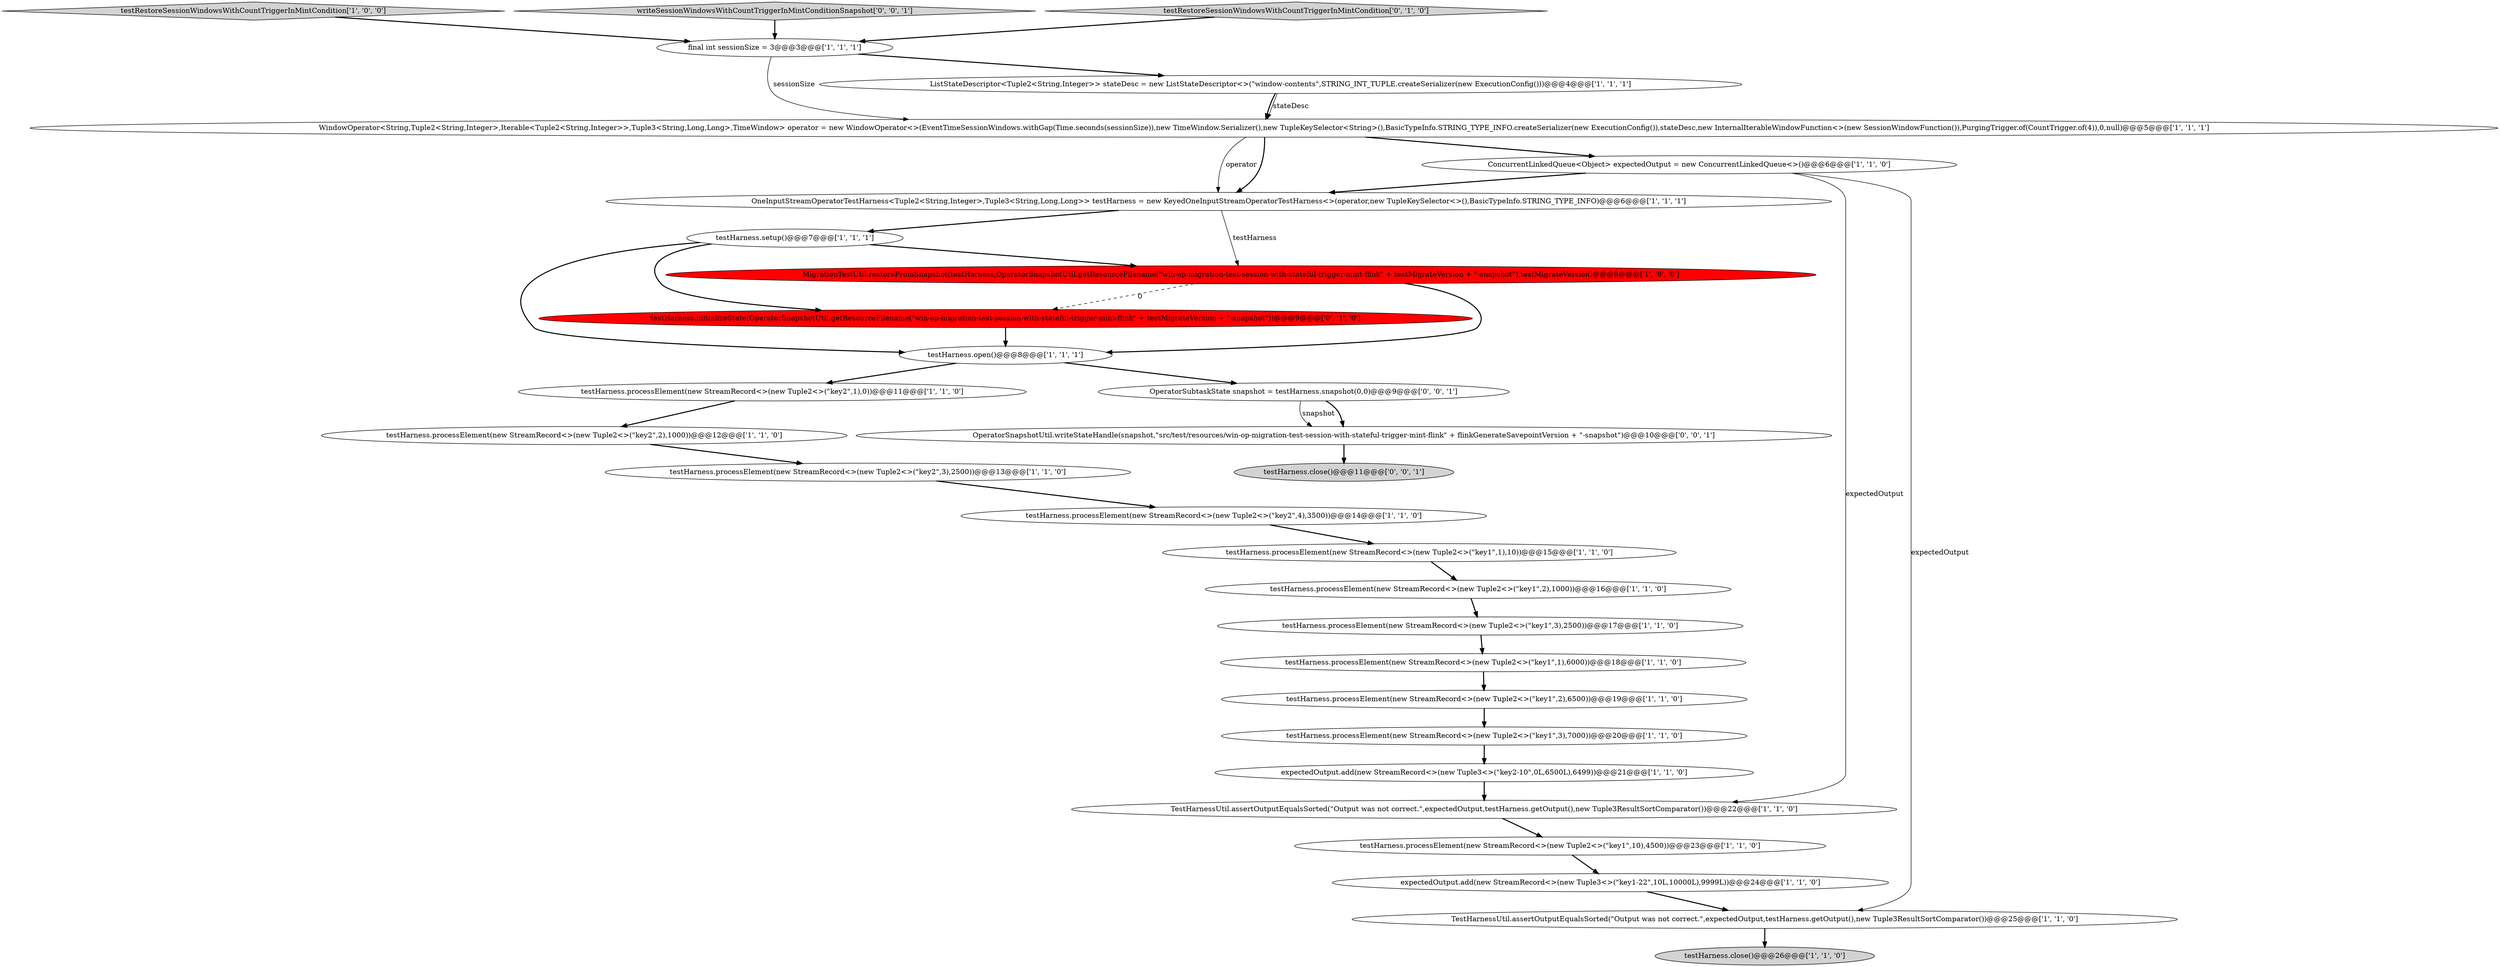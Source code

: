 digraph {
21 [style = filled, label = "MigrationTestUtil.restoreFromSnapshot(testHarness,OperatorSnapshotUtil.getResourceFilename(\"win-op-migration-test-session-with-stateful-trigger-mint-flink\" + testMigrateVersion + \"-snapshot\"),testMigrateVersion)@@@9@@@['1', '0', '0']", fillcolor = red, shape = ellipse image = "AAA1AAABBB1BBB"];
24 [style = filled, label = "WindowOperator<String,Tuple2<String,Integer>,Iterable<Tuple2<String,Integer>>,Tuple3<String,Long,Long>,TimeWindow> operator = new WindowOperator<>(EventTimeSessionWindows.withGap(Time.seconds(sessionSize)),new TimeWindow.Serializer(),new TupleKeySelector<String>(),BasicTypeInfo.STRING_TYPE_INFO.createSerializer(new ExecutionConfig()),stateDesc,new InternalIterableWindowFunction<>(new SessionWindowFunction()),PurgingTrigger.of(CountTrigger.of(4)),0,null)@@@5@@@['1', '1', '1']", fillcolor = white, shape = ellipse image = "AAA0AAABBB1BBB"];
18 [style = filled, label = "testHarness.processElement(new StreamRecord<>(new Tuple2<>(\"key1\",1),10))@@@15@@@['1', '1', '0']", fillcolor = white, shape = ellipse image = "AAA0AAABBB1BBB"];
8 [style = filled, label = "TestHarnessUtil.assertOutputEqualsSorted(\"Output was not correct.\",expectedOutput,testHarness.getOutput(),new Tuple3ResultSortComparator())@@@25@@@['1', '1', '0']", fillcolor = white, shape = ellipse image = "AAA0AAABBB1BBB"];
30 [style = filled, label = "OperatorSubtaskState snapshot = testHarness.snapshot(0,0)@@@9@@@['0', '0', '1']", fillcolor = white, shape = ellipse image = "AAA0AAABBB3BBB"];
4 [style = filled, label = "testHarness.processElement(new StreamRecord<>(new Tuple2<>(\"key2\",4),3500))@@@14@@@['1', '1', '0']", fillcolor = white, shape = ellipse image = "AAA0AAABBB1BBB"];
6 [style = filled, label = "testRestoreSessionWindowsWithCountTriggerInMintCondition['1', '0', '0']", fillcolor = lightgray, shape = diamond image = "AAA0AAABBB1BBB"];
19 [style = filled, label = "testHarness.processElement(new StreamRecord<>(new Tuple2<>(\"key1\",2),1000))@@@16@@@['1', '1', '0']", fillcolor = white, shape = ellipse image = "AAA0AAABBB1BBB"];
15 [style = filled, label = "testHarness.open()@@@8@@@['1', '1', '1']", fillcolor = white, shape = ellipse image = "AAA0AAABBB1BBB"];
26 [style = filled, label = "testHarness.initializeState(OperatorSnapshotUtil.getResourceFilename(\"win-op-migration-test-session-with-stateful-trigger-mint-flink\" + testMigrateVersion + \"-snapshot\"))@@@9@@@['0', '1', '0']", fillcolor = red, shape = ellipse image = "AAA1AAABBB2BBB"];
12 [style = filled, label = "testHarness.processElement(new StreamRecord<>(new Tuple2<>(\"key1\",1),6000))@@@18@@@['1', '1', '0']", fillcolor = white, shape = ellipse image = "AAA0AAABBB1BBB"];
3 [style = filled, label = "TestHarnessUtil.assertOutputEqualsSorted(\"Output was not correct.\",expectedOutput,testHarness.getOutput(),new Tuple3ResultSortComparator())@@@22@@@['1', '1', '0']", fillcolor = white, shape = ellipse image = "AAA0AAABBB1BBB"];
22 [style = filled, label = "testHarness.processElement(new StreamRecord<>(new Tuple2<>(\"key2\",1),0))@@@11@@@['1', '1', '0']", fillcolor = white, shape = ellipse image = "AAA0AAABBB1BBB"];
23 [style = filled, label = "expectedOutput.add(new StreamRecord<>(new Tuple3<>(\"key2-10\",0L,6500L),6499))@@@21@@@['1', '1', '0']", fillcolor = white, shape = ellipse image = "AAA0AAABBB1BBB"];
2 [style = filled, label = "testHarness.processElement(new StreamRecord<>(new Tuple2<>(\"key2\",3),2500))@@@13@@@['1', '1', '0']", fillcolor = white, shape = ellipse image = "AAA0AAABBB1BBB"];
1 [style = filled, label = "testHarness.processElement(new StreamRecord<>(new Tuple2<>(\"key1\",3),7000))@@@20@@@['1', '1', '0']", fillcolor = white, shape = ellipse image = "AAA0AAABBB1BBB"];
20 [style = filled, label = "final int sessionSize = 3@@@3@@@['1', '1', '1']", fillcolor = white, shape = ellipse image = "AAA0AAABBB1BBB"];
5 [style = filled, label = "ListStateDescriptor<Tuple2<String,Integer>> stateDesc = new ListStateDescriptor<>(\"window-contents\",STRING_INT_TUPLE.createSerializer(new ExecutionConfig()))@@@4@@@['1', '1', '1']", fillcolor = white, shape = ellipse image = "AAA0AAABBB1BBB"];
27 [style = filled, label = "OperatorSnapshotUtil.writeStateHandle(snapshot,\"src/test/resources/win-op-migration-test-session-with-stateful-trigger-mint-flink\" + flinkGenerateSavepointVersion + \"-snapshot\")@@@10@@@['0', '0', '1']", fillcolor = white, shape = ellipse image = "AAA0AAABBB3BBB"];
9 [style = filled, label = "testHarness.setup()@@@7@@@['1', '1', '1']", fillcolor = white, shape = ellipse image = "AAA0AAABBB1BBB"];
29 [style = filled, label = "testHarness.close()@@@11@@@['0', '0', '1']", fillcolor = lightgray, shape = ellipse image = "AAA0AAABBB3BBB"];
17 [style = filled, label = "testHarness.processElement(new StreamRecord<>(new Tuple2<>(\"key1\",10),4500))@@@23@@@['1', '1', '0']", fillcolor = white, shape = ellipse image = "AAA0AAABBB1BBB"];
16 [style = filled, label = "ConcurrentLinkedQueue<Object> expectedOutput = new ConcurrentLinkedQueue<>()@@@6@@@['1', '1', '0']", fillcolor = white, shape = ellipse image = "AAA0AAABBB1BBB"];
11 [style = filled, label = "expectedOutput.add(new StreamRecord<>(new Tuple3<>(\"key1-22\",10L,10000L),9999L))@@@24@@@['1', '1', '0']", fillcolor = white, shape = ellipse image = "AAA0AAABBB1BBB"];
0 [style = filled, label = "testHarness.processElement(new StreamRecord<>(new Tuple2<>(\"key1\",3),2500))@@@17@@@['1', '1', '0']", fillcolor = white, shape = ellipse image = "AAA0AAABBB1BBB"];
7 [style = filled, label = "OneInputStreamOperatorTestHarness<Tuple2<String,Integer>,Tuple3<String,Long,Long>> testHarness = new KeyedOneInputStreamOperatorTestHarness<>(operator,new TupleKeySelector<>(),BasicTypeInfo.STRING_TYPE_INFO)@@@6@@@['1', '1', '1']", fillcolor = white, shape = ellipse image = "AAA0AAABBB1BBB"];
13 [style = filled, label = "testHarness.processElement(new StreamRecord<>(new Tuple2<>(\"key1\",2),6500))@@@19@@@['1', '1', '0']", fillcolor = white, shape = ellipse image = "AAA0AAABBB1BBB"];
14 [style = filled, label = "testHarness.close()@@@26@@@['1', '1', '0']", fillcolor = lightgray, shape = ellipse image = "AAA0AAABBB1BBB"];
28 [style = filled, label = "writeSessionWindowsWithCountTriggerInMintConditionSnapshot['0', '0', '1']", fillcolor = lightgray, shape = diamond image = "AAA0AAABBB3BBB"];
10 [style = filled, label = "testHarness.processElement(new StreamRecord<>(new Tuple2<>(\"key2\",2),1000))@@@12@@@['1', '1', '0']", fillcolor = white, shape = ellipse image = "AAA0AAABBB1BBB"];
25 [style = filled, label = "testRestoreSessionWindowsWithCountTriggerInMintCondition['0', '1', '0']", fillcolor = lightgray, shape = diamond image = "AAA0AAABBB2BBB"];
16->8 [style = solid, label="expectedOutput"];
28->20 [style = bold, label=""];
16->3 [style = solid, label="expectedOutput"];
21->15 [style = bold, label=""];
0->12 [style = bold, label=""];
30->27 [style = bold, label=""];
16->7 [style = bold, label=""];
18->19 [style = bold, label=""];
8->14 [style = bold, label=""];
4->18 [style = bold, label=""];
23->3 [style = bold, label=""];
15->30 [style = bold, label=""];
2->4 [style = bold, label=""];
20->24 [style = solid, label="sessionSize"];
13->1 [style = bold, label=""];
1->23 [style = bold, label=""];
19->0 [style = bold, label=""];
15->22 [style = bold, label=""];
20->5 [style = bold, label=""];
9->26 [style = bold, label=""];
7->9 [style = bold, label=""];
6->20 [style = bold, label=""];
24->16 [style = bold, label=""];
12->13 [style = bold, label=""];
5->24 [style = solid, label="stateDesc"];
25->20 [style = bold, label=""];
21->26 [style = dashed, label="0"];
9->15 [style = bold, label=""];
5->24 [style = bold, label=""];
24->7 [style = solid, label="operator"];
26->15 [style = bold, label=""];
22->10 [style = bold, label=""];
9->21 [style = bold, label=""];
7->21 [style = solid, label="testHarness"];
3->17 [style = bold, label=""];
11->8 [style = bold, label=""];
10->2 [style = bold, label=""];
27->29 [style = bold, label=""];
24->7 [style = bold, label=""];
30->27 [style = solid, label="snapshot"];
17->11 [style = bold, label=""];
}
